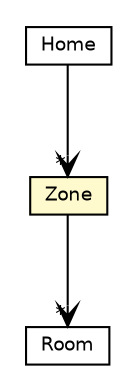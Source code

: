 #!/usr/local/bin/dot
#
# Class diagram 
# Generated by UMLGraph version 5.1 (http://www.umlgraph.org/)
#

digraph G {
	edge [fontname="Helvetica",fontsize=10,labelfontname="Helvetica",labelfontsize=10];
	node [fontname="Helvetica",fontsize=10,shape=plaintext];
	nodesep=0.25;
	ranksep=0.5;
	// com.clapi.data.Room
	c404 [label=<<table title="com.clapi.data.Room" border="0" cellborder="1" cellspacing="0" cellpadding="2" port="p" href="./Room.html">
		<tr><td><table border="0" cellspacing="0" cellpadding="1">
<tr><td align="center" balign="center"> Room </td></tr>
		</table></td></tr>
		</table>>, fontname="Helvetica", fontcolor="black", fontsize=9.0];
	// com.clapi.data.Home
	c412 [label=<<table title="com.clapi.data.Home" border="0" cellborder="1" cellspacing="0" cellpadding="2" port="p" href="./Home.html">
		<tr><td><table border="0" cellspacing="0" cellpadding="1">
<tr><td align="center" balign="center"> Home </td></tr>
		</table></td></tr>
		</table>>, fontname="Helvetica", fontcolor="black", fontsize=9.0];
	// com.clapi.data.Zone
	c417 [label=<<table title="com.clapi.data.Zone" border="0" cellborder="1" cellspacing="0" cellpadding="2" port="p" bgcolor="lemonChiffon" href="./Zone.html">
		<tr><td><table border="0" cellspacing="0" cellpadding="1">
<tr><td align="center" balign="center"> Zone </td></tr>
		</table></td></tr>
		</table>>, fontname="Helvetica", fontcolor="black", fontsize=9.0];
	// com.clapi.data.Home NAVASSOC com.clapi.data.Zone
	c412:p -> c417:p [taillabel="", label="", headlabel="*", fontname="Helvetica", fontcolor="black", fontsize=10.0, color="black", arrowhead=open];
	// com.clapi.data.Zone NAVASSOC com.clapi.data.Room
	c417:p -> c404:p [taillabel="", label="", headlabel="*", fontname="Helvetica", fontcolor="black", fontsize=10.0, color="black", arrowhead=open];
}


